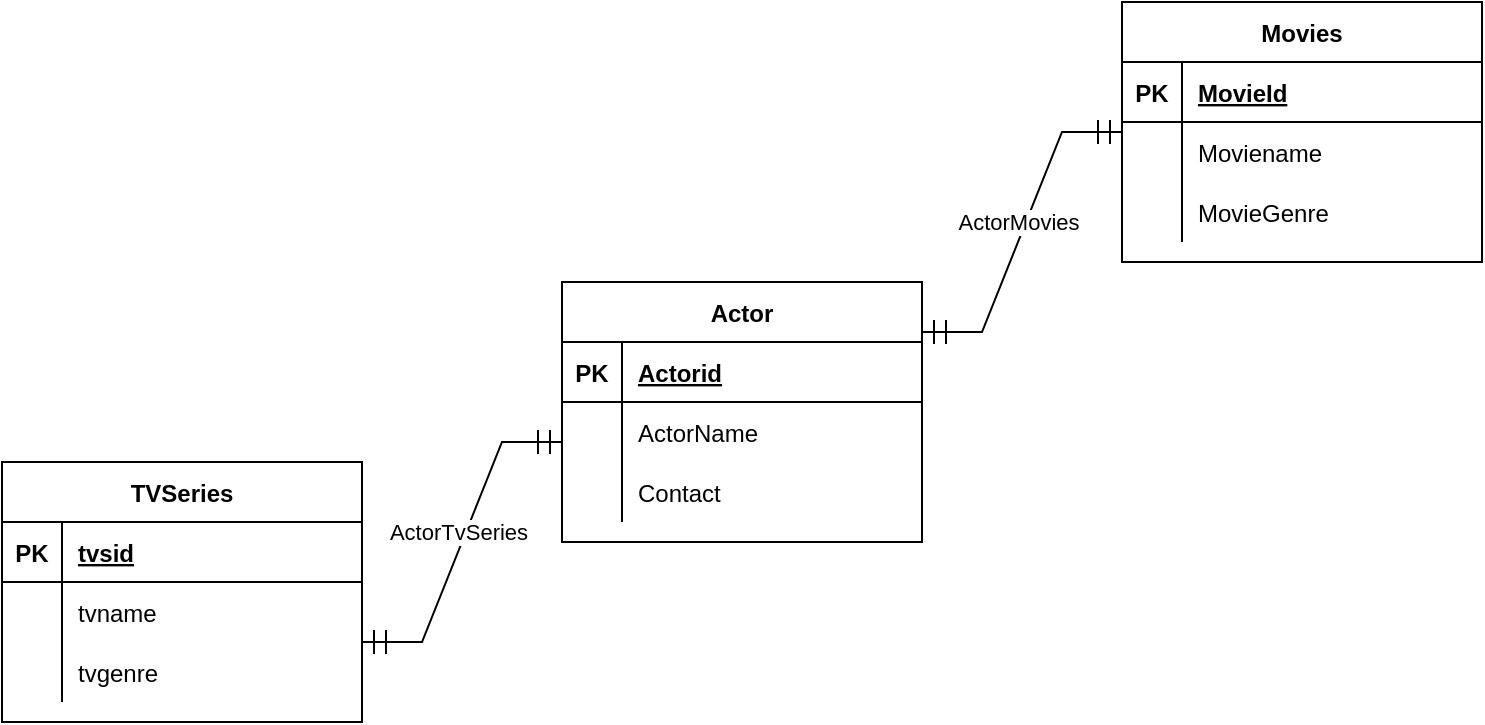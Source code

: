 <mxfile version="18.0.1" type="device"><diagram id="XbtTmNga0nqLBcNHZ2QL" name="Page-1"><mxGraphModel dx="1038" dy="579" grid="1" gridSize="10" guides="1" tooltips="1" connect="1" arrows="1" fold="1" page="1" pageScale="1" pageWidth="850" pageHeight="1100" math="0" shadow="0"><root><mxCell id="0"/><mxCell id="1" parent="0"/><mxCell id="l5DnoBxRoPmTvMoJR85h-1" value="TVSeries" style="shape=table;startSize=30;container=1;collapsible=1;childLayout=tableLayout;fixedRows=1;rowLines=0;fontStyle=1;align=center;resizeLast=1;" vertex="1" parent="1"><mxGeometry x="30" y="350" width="180" height="130" as="geometry"/></mxCell><mxCell id="l5DnoBxRoPmTvMoJR85h-2" value="" style="shape=tableRow;horizontal=0;startSize=0;swimlaneHead=0;swimlaneBody=0;fillColor=none;collapsible=0;dropTarget=0;points=[[0,0.5],[1,0.5]];portConstraint=eastwest;top=0;left=0;right=0;bottom=1;" vertex="1" parent="l5DnoBxRoPmTvMoJR85h-1"><mxGeometry y="30" width="180" height="30" as="geometry"/></mxCell><mxCell id="l5DnoBxRoPmTvMoJR85h-3" value="PK" style="shape=partialRectangle;connectable=0;fillColor=none;top=0;left=0;bottom=0;right=0;fontStyle=1;overflow=hidden;" vertex="1" parent="l5DnoBxRoPmTvMoJR85h-2"><mxGeometry width="30" height="30" as="geometry"><mxRectangle width="30" height="30" as="alternateBounds"/></mxGeometry></mxCell><mxCell id="l5DnoBxRoPmTvMoJR85h-4" value="tvsid" style="shape=partialRectangle;connectable=0;fillColor=none;top=0;left=0;bottom=0;right=0;align=left;spacingLeft=6;fontStyle=5;overflow=hidden;" vertex="1" parent="l5DnoBxRoPmTvMoJR85h-2"><mxGeometry x="30" width="150" height="30" as="geometry"><mxRectangle width="150" height="30" as="alternateBounds"/></mxGeometry></mxCell><mxCell id="l5DnoBxRoPmTvMoJR85h-5" value="" style="shape=tableRow;horizontal=0;startSize=0;swimlaneHead=0;swimlaneBody=0;fillColor=none;collapsible=0;dropTarget=0;points=[[0,0.5],[1,0.5]];portConstraint=eastwest;top=0;left=0;right=0;bottom=0;" vertex="1" parent="l5DnoBxRoPmTvMoJR85h-1"><mxGeometry y="60" width="180" height="30" as="geometry"/></mxCell><mxCell id="l5DnoBxRoPmTvMoJR85h-6" value="" style="shape=partialRectangle;connectable=0;fillColor=none;top=0;left=0;bottom=0;right=0;editable=1;overflow=hidden;" vertex="1" parent="l5DnoBxRoPmTvMoJR85h-5"><mxGeometry width="30" height="30" as="geometry"><mxRectangle width="30" height="30" as="alternateBounds"/></mxGeometry></mxCell><mxCell id="l5DnoBxRoPmTvMoJR85h-7" value="tvname" style="shape=partialRectangle;connectable=0;fillColor=none;top=0;left=0;bottom=0;right=0;align=left;spacingLeft=6;overflow=hidden;" vertex="1" parent="l5DnoBxRoPmTvMoJR85h-5"><mxGeometry x="30" width="150" height="30" as="geometry"><mxRectangle width="150" height="30" as="alternateBounds"/></mxGeometry></mxCell><mxCell id="l5DnoBxRoPmTvMoJR85h-8" value="" style="shape=tableRow;horizontal=0;startSize=0;swimlaneHead=0;swimlaneBody=0;fillColor=none;collapsible=0;dropTarget=0;points=[[0,0.5],[1,0.5]];portConstraint=eastwest;top=0;left=0;right=0;bottom=0;" vertex="1" parent="l5DnoBxRoPmTvMoJR85h-1"><mxGeometry y="90" width="180" height="30" as="geometry"/></mxCell><mxCell id="l5DnoBxRoPmTvMoJR85h-9" value="" style="shape=partialRectangle;connectable=0;fillColor=none;top=0;left=0;bottom=0;right=0;editable=1;overflow=hidden;" vertex="1" parent="l5DnoBxRoPmTvMoJR85h-8"><mxGeometry width="30" height="30" as="geometry"><mxRectangle width="30" height="30" as="alternateBounds"/></mxGeometry></mxCell><mxCell id="l5DnoBxRoPmTvMoJR85h-10" value="tvgenre" style="shape=partialRectangle;connectable=0;fillColor=none;top=0;left=0;bottom=0;right=0;align=left;spacingLeft=6;overflow=hidden;" vertex="1" parent="l5DnoBxRoPmTvMoJR85h-8"><mxGeometry x="30" width="150" height="30" as="geometry"><mxRectangle width="150" height="30" as="alternateBounds"/></mxGeometry></mxCell><mxCell id="l5DnoBxRoPmTvMoJR85h-14" value="Actor" style="shape=table;startSize=30;container=1;collapsible=1;childLayout=tableLayout;fixedRows=1;rowLines=0;fontStyle=1;align=center;resizeLast=1;" vertex="1" parent="1"><mxGeometry x="310" y="260" width="180" height="130" as="geometry"/></mxCell><mxCell id="l5DnoBxRoPmTvMoJR85h-15" value="" style="shape=tableRow;horizontal=0;startSize=0;swimlaneHead=0;swimlaneBody=0;fillColor=none;collapsible=0;dropTarget=0;points=[[0,0.5],[1,0.5]];portConstraint=eastwest;top=0;left=0;right=0;bottom=1;" vertex="1" parent="l5DnoBxRoPmTvMoJR85h-14"><mxGeometry y="30" width="180" height="30" as="geometry"/></mxCell><mxCell id="l5DnoBxRoPmTvMoJR85h-16" value="PK" style="shape=partialRectangle;connectable=0;fillColor=none;top=0;left=0;bottom=0;right=0;fontStyle=1;overflow=hidden;" vertex="1" parent="l5DnoBxRoPmTvMoJR85h-15"><mxGeometry width="30" height="30" as="geometry"><mxRectangle width="30" height="30" as="alternateBounds"/></mxGeometry></mxCell><mxCell id="l5DnoBxRoPmTvMoJR85h-17" value="Actorid" style="shape=partialRectangle;connectable=0;fillColor=none;top=0;left=0;bottom=0;right=0;align=left;spacingLeft=6;fontStyle=5;overflow=hidden;" vertex="1" parent="l5DnoBxRoPmTvMoJR85h-15"><mxGeometry x="30" width="150" height="30" as="geometry"><mxRectangle width="150" height="30" as="alternateBounds"/></mxGeometry></mxCell><mxCell id="l5DnoBxRoPmTvMoJR85h-21" value="" style="shape=tableRow;horizontal=0;startSize=0;swimlaneHead=0;swimlaneBody=0;fillColor=none;collapsible=0;dropTarget=0;points=[[0,0.5],[1,0.5]];portConstraint=eastwest;top=0;left=0;right=0;bottom=0;" vertex="1" parent="l5DnoBxRoPmTvMoJR85h-14"><mxGeometry y="60" width="180" height="30" as="geometry"/></mxCell><mxCell id="l5DnoBxRoPmTvMoJR85h-22" value="" style="shape=partialRectangle;connectable=0;fillColor=none;top=0;left=0;bottom=0;right=0;editable=1;overflow=hidden;" vertex="1" parent="l5DnoBxRoPmTvMoJR85h-21"><mxGeometry width="30" height="30" as="geometry"><mxRectangle width="30" height="30" as="alternateBounds"/></mxGeometry></mxCell><mxCell id="l5DnoBxRoPmTvMoJR85h-23" value="ActorName" style="shape=partialRectangle;connectable=0;fillColor=none;top=0;left=0;bottom=0;right=0;align=left;spacingLeft=6;overflow=hidden;" vertex="1" parent="l5DnoBxRoPmTvMoJR85h-21"><mxGeometry x="30" width="150" height="30" as="geometry"><mxRectangle width="150" height="30" as="alternateBounds"/></mxGeometry></mxCell><mxCell id="l5DnoBxRoPmTvMoJR85h-24" value="" style="shape=tableRow;horizontal=0;startSize=0;swimlaneHead=0;swimlaneBody=0;fillColor=none;collapsible=0;dropTarget=0;points=[[0,0.5],[1,0.5]];portConstraint=eastwest;top=0;left=0;right=0;bottom=0;" vertex="1" parent="l5DnoBxRoPmTvMoJR85h-14"><mxGeometry y="90" width="180" height="30" as="geometry"/></mxCell><mxCell id="l5DnoBxRoPmTvMoJR85h-25" value="" style="shape=partialRectangle;connectable=0;fillColor=none;top=0;left=0;bottom=0;right=0;editable=1;overflow=hidden;" vertex="1" parent="l5DnoBxRoPmTvMoJR85h-24"><mxGeometry width="30" height="30" as="geometry"><mxRectangle width="30" height="30" as="alternateBounds"/></mxGeometry></mxCell><mxCell id="l5DnoBxRoPmTvMoJR85h-26" value="Contact" style="shape=partialRectangle;connectable=0;fillColor=none;top=0;left=0;bottom=0;right=0;align=left;spacingLeft=6;overflow=hidden;" vertex="1" parent="l5DnoBxRoPmTvMoJR85h-24"><mxGeometry x="30" width="150" height="30" as="geometry"><mxRectangle width="150" height="30" as="alternateBounds"/></mxGeometry></mxCell><mxCell id="l5DnoBxRoPmTvMoJR85h-27" value="Movies" style="shape=table;startSize=30;container=1;collapsible=1;childLayout=tableLayout;fixedRows=1;rowLines=0;fontStyle=1;align=center;resizeLast=1;" vertex="1" parent="1"><mxGeometry x="590" y="120" width="180" height="130" as="geometry"/></mxCell><mxCell id="l5DnoBxRoPmTvMoJR85h-28" value="" style="shape=tableRow;horizontal=0;startSize=0;swimlaneHead=0;swimlaneBody=0;fillColor=none;collapsible=0;dropTarget=0;points=[[0,0.5],[1,0.5]];portConstraint=eastwest;top=0;left=0;right=0;bottom=1;" vertex="1" parent="l5DnoBxRoPmTvMoJR85h-27"><mxGeometry y="30" width="180" height="30" as="geometry"/></mxCell><mxCell id="l5DnoBxRoPmTvMoJR85h-29" value="PK" style="shape=partialRectangle;connectable=0;fillColor=none;top=0;left=0;bottom=0;right=0;fontStyle=1;overflow=hidden;" vertex="1" parent="l5DnoBxRoPmTvMoJR85h-28"><mxGeometry width="30" height="30" as="geometry"><mxRectangle width="30" height="30" as="alternateBounds"/></mxGeometry></mxCell><mxCell id="l5DnoBxRoPmTvMoJR85h-30" value="MovieId" style="shape=partialRectangle;connectable=0;fillColor=none;top=0;left=0;bottom=0;right=0;align=left;spacingLeft=6;fontStyle=5;overflow=hidden;" vertex="1" parent="l5DnoBxRoPmTvMoJR85h-28"><mxGeometry x="30" width="150" height="30" as="geometry"><mxRectangle width="150" height="30" as="alternateBounds"/></mxGeometry></mxCell><mxCell id="l5DnoBxRoPmTvMoJR85h-31" value="" style="shape=tableRow;horizontal=0;startSize=0;swimlaneHead=0;swimlaneBody=0;fillColor=none;collapsible=0;dropTarget=0;points=[[0,0.5],[1,0.5]];portConstraint=eastwest;top=0;left=0;right=0;bottom=0;" vertex="1" parent="l5DnoBxRoPmTvMoJR85h-27"><mxGeometry y="60" width="180" height="30" as="geometry"/></mxCell><mxCell id="l5DnoBxRoPmTvMoJR85h-32" value="" style="shape=partialRectangle;connectable=0;fillColor=none;top=0;left=0;bottom=0;right=0;editable=1;overflow=hidden;" vertex="1" parent="l5DnoBxRoPmTvMoJR85h-31"><mxGeometry width="30" height="30" as="geometry"><mxRectangle width="30" height="30" as="alternateBounds"/></mxGeometry></mxCell><mxCell id="l5DnoBxRoPmTvMoJR85h-33" value="Moviename" style="shape=partialRectangle;connectable=0;fillColor=none;top=0;left=0;bottom=0;right=0;align=left;spacingLeft=6;overflow=hidden;" vertex="1" parent="l5DnoBxRoPmTvMoJR85h-31"><mxGeometry x="30" width="150" height="30" as="geometry"><mxRectangle width="150" height="30" as="alternateBounds"/></mxGeometry></mxCell><mxCell id="l5DnoBxRoPmTvMoJR85h-37" value="" style="shape=tableRow;horizontal=0;startSize=0;swimlaneHead=0;swimlaneBody=0;fillColor=none;collapsible=0;dropTarget=0;points=[[0,0.5],[1,0.5]];portConstraint=eastwest;top=0;left=0;right=0;bottom=0;" vertex="1" parent="l5DnoBxRoPmTvMoJR85h-27"><mxGeometry y="90" width="180" height="30" as="geometry"/></mxCell><mxCell id="l5DnoBxRoPmTvMoJR85h-38" value="" style="shape=partialRectangle;connectable=0;fillColor=none;top=0;left=0;bottom=0;right=0;editable=1;overflow=hidden;" vertex="1" parent="l5DnoBxRoPmTvMoJR85h-37"><mxGeometry width="30" height="30" as="geometry"><mxRectangle width="30" height="30" as="alternateBounds"/></mxGeometry></mxCell><mxCell id="l5DnoBxRoPmTvMoJR85h-39" value="MovieGenre" style="shape=partialRectangle;connectable=0;fillColor=none;top=0;left=0;bottom=0;right=0;align=left;spacingLeft=6;overflow=hidden;" vertex="1" parent="l5DnoBxRoPmTvMoJR85h-37"><mxGeometry x="30" width="150" height="30" as="geometry"><mxRectangle width="150" height="30" as="alternateBounds"/></mxGeometry></mxCell><mxCell id="l5DnoBxRoPmTvMoJR85h-40" value="" style="edgeStyle=entityRelationEdgeStyle;fontSize=12;html=1;endArrow=ERmandOne;startArrow=ERmandOne;rounded=0;endSize=10;startSize=10;" edge="1" parent="1"><mxGeometry width="100" height="100" relative="1" as="geometry"><mxPoint x="210" y="440" as="sourcePoint"/><mxPoint x="310" y="340" as="targetPoint"/></mxGeometry></mxCell><mxCell id="l5DnoBxRoPmTvMoJR85h-41" value="ActorTvSeries" style="edgeLabel;html=1;align=center;verticalAlign=middle;resizable=0;points=[];" vertex="1" connectable="0" parent="l5DnoBxRoPmTvMoJR85h-40"><mxGeometry x="0.048" y="4" relative="1" as="geometry"><mxPoint as="offset"/></mxGeometry></mxCell><mxCell id="l5DnoBxRoPmTvMoJR85h-42" value="" style="edgeStyle=entityRelationEdgeStyle;fontSize=12;html=1;endArrow=ERmandOne;startArrow=ERmandOne;rounded=0;endSize=10;startSize=10;" edge="1" parent="1"><mxGeometry width="100" height="100" relative="1" as="geometry"><mxPoint x="490" y="285" as="sourcePoint"/><mxPoint x="590" y="185" as="targetPoint"/></mxGeometry></mxCell><mxCell id="l5DnoBxRoPmTvMoJR85h-43" value="ActorMovies" style="edgeLabel;html=1;align=center;verticalAlign=middle;resizable=0;points=[];" vertex="1" connectable="0" parent="l5DnoBxRoPmTvMoJR85h-42"><mxGeometry x="0.048" y="4" relative="1" as="geometry"><mxPoint as="offset"/></mxGeometry></mxCell></root></mxGraphModel></diagram></mxfile>